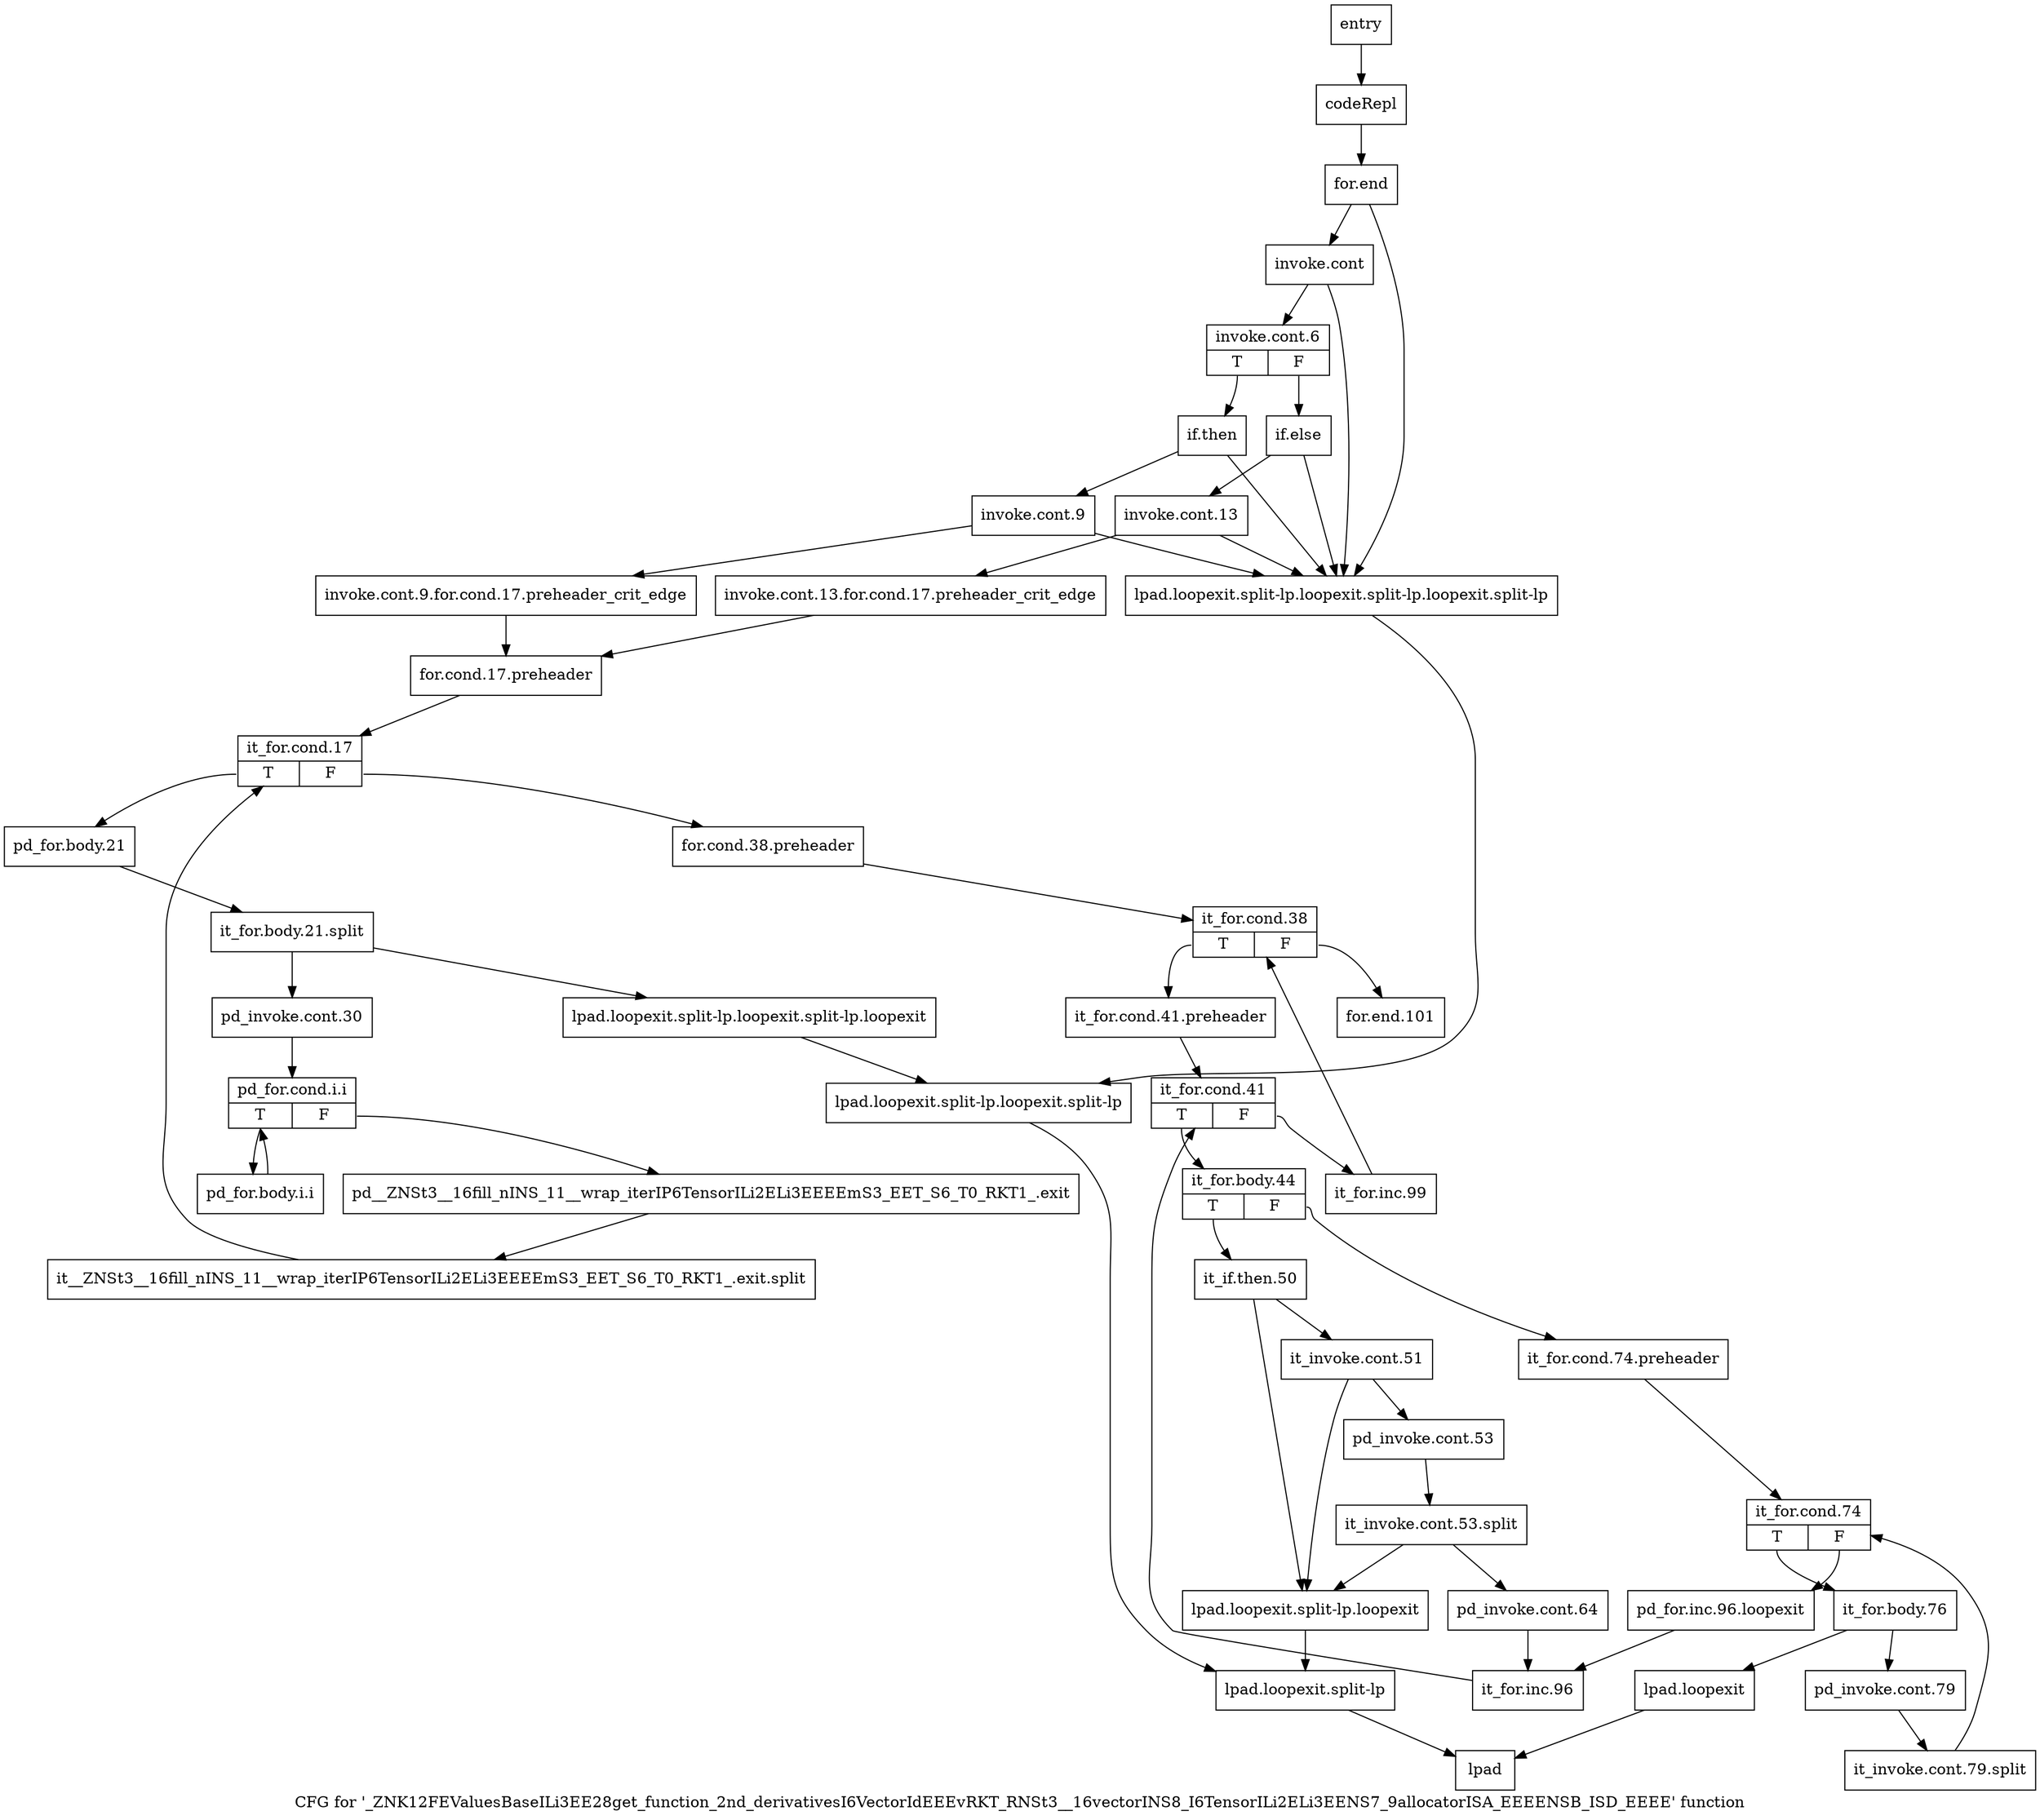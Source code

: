 digraph "CFG for '_ZNK12FEValuesBaseILi3EE28get_function_2nd_derivativesI6VectorIdEEEvRKT_RNSt3__16vectorINS8_I6TensorILi2ELi3EENS7_9allocatorISA_EEEENSB_ISD_EEEE' function" {
	label="CFG for '_ZNK12FEValuesBaseILi3EE28get_function_2nd_derivativesI6VectorIdEEEvRKT_RNSt3__16vectorINS8_I6TensorILi2ELi3EENS7_9allocatorISA_EEEENSB_ISD_EEEE' function";

	Node0x548b820 [shape=record,label="{entry}"];
	Node0x548b820 -> Node0x548b870;
	Node0x548b870 [shape=record,label="{codeRepl}"];
	Node0x548b870 -> Node0x548b8c0;
	Node0x548b8c0 [shape=record,label="{for.end}"];
	Node0x548b8c0 -> Node0x548b910;
	Node0x548b8c0 -> Node0x548c6c0;
	Node0x548b910 [shape=record,label="{invoke.cont}"];
	Node0x548b910 -> Node0x548b960;
	Node0x548b910 -> Node0x548c6c0;
	Node0x548b960 [shape=record,label="{invoke.cont.6|{<s0>T|<s1>F}}"];
	Node0x548b960:s0 -> Node0x548b9b0;
	Node0x548b960:s1 -> Node0x548c800;
	Node0x548b9b0 [shape=record,label="{if.then}"];
	Node0x548b9b0 -> Node0x548ba00;
	Node0x548b9b0 -> Node0x548c6c0;
	Node0x548ba00 [shape=record,label="{invoke.cont.9}"];
	Node0x548ba00 -> Node0x548ba50;
	Node0x548ba00 -> Node0x548c6c0;
	Node0x548ba50 [shape=record,label="{invoke.cont.9.for.cond.17.preheader_crit_edge}"];
	Node0x548ba50 -> Node0x548c8f0;
	Node0x548c5d0 [shape=record,label="{lpad.loopexit}"];
	Node0x548c5d0 -> Node0x548c7b0;
	Node0x548c620 [shape=record,label="{lpad.loopexit.split-lp.loopexit}"];
	Node0x548c620 -> Node0x548c760;
	Node0x548c670 [shape=record,label="{lpad.loopexit.split-lp.loopexit.split-lp.loopexit}"];
	Node0x548c670 -> Node0x548c710;
	Node0x548c6c0 [shape=record,label="{lpad.loopexit.split-lp.loopexit.split-lp.loopexit.split-lp}"];
	Node0x548c6c0 -> Node0x548c710;
	Node0x548c710 [shape=record,label="{lpad.loopexit.split-lp.loopexit.split-lp}"];
	Node0x548c710 -> Node0x548c760;
	Node0x548c760 [shape=record,label="{lpad.loopexit.split-lp}"];
	Node0x548c760 -> Node0x548c7b0;
	Node0x548c7b0 [shape=record,label="{lpad}"];
	Node0x548c800 [shape=record,label="{if.else}"];
	Node0x548c800 -> Node0x548c850;
	Node0x548c800 -> Node0x548c6c0;
	Node0x548c850 [shape=record,label="{invoke.cont.13}"];
	Node0x548c850 -> Node0x548c8a0;
	Node0x548c850 -> Node0x548c6c0;
	Node0x548c8a0 [shape=record,label="{invoke.cont.13.for.cond.17.preheader_crit_edge}"];
	Node0x548c8a0 -> Node0x548c8f0;
	Node0x548c8f0 [shape=record,label="{for.cond.17.preheader}"];
	Node0x548c8f0 -> Node0x548c940;
	Node0x548c940 [shape=record,label="{it_for.cond.17|{<s0>T|<s1>F}}"];
	Node0x548c940:s0 -> Node0x548c9e0;
	Node0x548c940:s1 -> Node0x548c990;
	Node0x548c990 [shape=record,label="{for.cond.38.preheader}"];
	Node0x548c990 -> Node0x548cb70;
	Node0x548c9e0 [shape=record,label="{pd_for.body.21}"];
	Node0x548c9e0 -> Node0xa806b10;
	Node0xa806b10 [shape=record,label="{it_for.body.21.split}"];
	Node0xa806b10 -> Node0x548ca30;
	Node0xa806b10 -> Node0x548c670;
	Node0x548ca30 [shape=record,label="{pd_invoke.cont.30}"];
	Node0x548ca30 -> Node0x548ca80;
	Node0x548ca80 [shape=record,label="{pd_for.cond.i.i|{<s0>T|<s1>F}}"];
	Node0x548ca80:s0 -> Node0x548cad0;
	Node0x548ca80:s1 -> Node0x548cb20;
	Node0x548cad0 [shape=record,label="{pd_for.body.i.i}"];
	Node0x548cad0 -> Node0x548ca80;
	Node0x548cb20 [shape=record,label="{pd__ZNSt3__16fill_nINS_11__wrap_iterIP6TensorILi2ELi3EEEEmS3_EET_S6_T0_RKT1_.exit}"];
	Node0x548cb20 -> Node0xa59c090;
	Node0xa59c090 [shape=record,label="{it__ZNSt3__16fill_nINS_11__wrap_iterIP6TensorILi2ELi3EEEEmS3_EET_S6_T0_RKT1_.exit.split}"];
	Node0xa59c090 -> Node0x548c940;
	Node0x548cb70 [shape=record,label="{it_for.cond.38|{<s0>T|<s1>F}}"];
	Node0x548cb70:s0 -> Node0x548cbc0;
	Node0x548cb70:s1 -> Node0x548d020;
	Node0x548cbc0 [shape=record,label="{it_for.cond.41.preheader}"];
	Node0x548cbc0 -> Node0x548cc10;
	Node0x548cc10 [shape=record,label="{it_for.cond.41|{<s0>T|<s1>F}}"];
	Node0x548cc10:s0 -> Node0x548cc60;
	Node0x548cc10:s1 -> Node0x548cfd0;
	Node0x548cc60 [shape=record,label="{it_for.body.44|{<s0>T|<s1>F}}"];
	Node0x548cc60:s0 -> Node0x548cd00;
	Node0x548cc60:s1 -> Node0x548ccb0;
	Node0x548ccb0 [shape=record,label="{it_for.cond.74.preheader}"];
	Node0x548ccb0 -> Node0x548ce40;
	Node0x548cd00 [shape=record,label="{it_if.then.50}"];
	Node0x548cd00 -> Node0x548cd50;
	Node0x548cd00 -> Node0x548c620;
	Node0x548cd50 [shape=record,label="{it_invoke.cont.51}"];
	Node0x548cd50 -> Node0x548cda0;
	Node0x548cd50 -> Node0x548c620;
	Node0x548cda0 [shape=record,label="{pd_invoke.cont.53}"];
	Node0x548cda0 -> Node0xa6f91b0;
	Node0xa6f91b0 [shape=record,label="{it_invoke.cont.53.split}"];
	Node0xa6f91b0 -> Node0x548cdf0;
	Node0xa6f91b0 -> Node0x548c620;
	Node0x548cdf0 [shape=record,label="{pd_invoke.cont.64}"];
	Node0x548cdf0 -> Node0x548cf80;
	Node0x548ce40 [shape=record,label="{it_for.cond.74|{<s0>T|<s1>F}}"];
	Node0x548ce40:s0 -> Node0x548ce90;
	Node0x548ce40:s1 -> Node0x548cf30;
	Node0x548ce90 [shape=record,label="{it_for.body.76}"];
	Node0x548ce90 -> Node0x548cee0;
	Node0x548ce90 -> Node0x548c5d0;
	Node0x548cee0 [shape=record,label="{pd_invoke.cont.79}"];
	Node0x548cee0 -> Node0xa6f8e40;
	Node0xa6f8e40 [shape=record,label="{it_invoke.cont.79.split}"];
	Node0xa6f8e40 -> Node0x548ce40;
	Node0x548cf30 [shape=record,label="{pd_for.inc.96.loopexit}"];
	Node0x548cf30 -> Node0x548cf80;
	Node0x548cf80 [shape=record,label="{it_for.inc.96}"];
	Node0x548cf80 -> Node0x548cc10;
	Node0x548cfd0 [shape=record,label="{it_for.inc.99}"];
	Node0x548cfd0 -> Node0x548cb70;
	Node0x548d020 [shape=record,label="{for.end.101}"];
}
